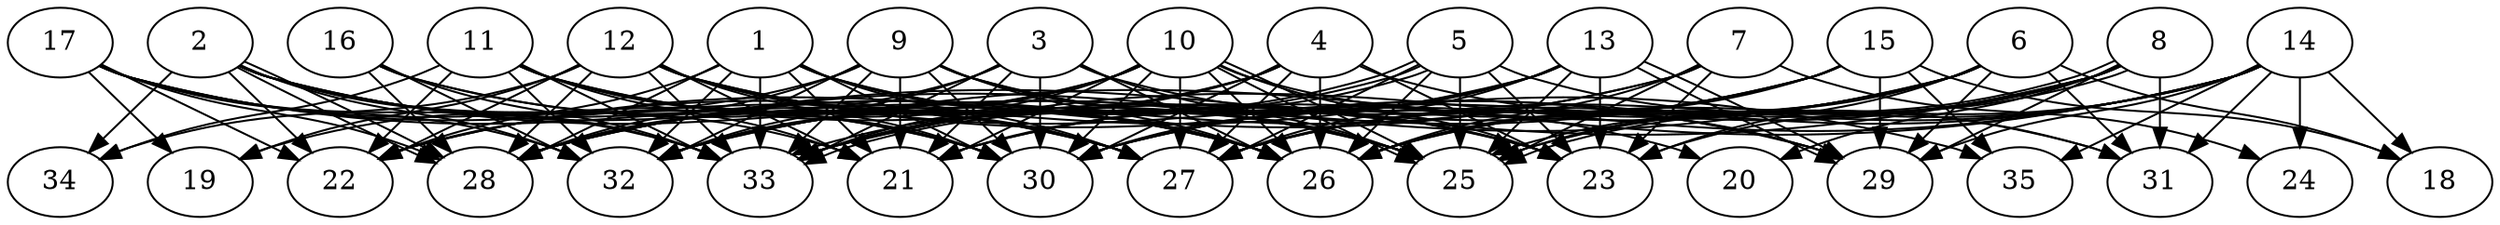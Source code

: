 // DAG automatically generated by daggen at Thu Oct  3 14:05:36 2019
// ./daggen --dot -n 35 --ccr 0.5 --fat 0.9 --regular 0.5 --density 0.9 --mindata 5242880 --maxdata 52428800 
digraph G {
  1 [size="19789824", alpha="0.16", expect_size="9894912"] 
  1 -> 21 [size ="9894912"]
  1 -> 22 [size ="9894912"]
  1 -> 23 [size ="9894912"]
  1 -> 25 [size ="9894912"]
  1 -> 26 [size ="9894912"]
  1 -> 27 [size ="9894912"]
  1 -> 28 [size ="9894912"]
  1 -> 30 [size ="9894912"]
  1 -> 32 [size ="9894912"]
  1 -> 33 [size ="9894912"]
  2 [size="15083520", alpha="0.10", expect_size="7541760"] 
  2 -> 21 [size ="7541760"]
  2 -> 22 [size ="7541760"]
  2 -> 25 [size ="7541760"]
  2 -> 26 [size ="7541760"]
  2 -> 27 [size ="7541760"]
  2 -> 28 [size ="7541760"]
  2 -> 28 [size ="7541760"]
  2 -> 30 [size ="7541760"]
  2 -> 32 [size ="7541760"]
  2 -> 33 [size ="7541760"]
  2 -> 34 [size ="7541760"]
  3 [size="76929024", alpha="0.13", expect_size="38464512"] 
  3 -> 21 [size ="38464512"]
  3 -> 25 [size ="38464512"]
  3 -> 26 [size ="38464512"]
  3 -> 28 [size ="38464512"]
  3 -> 29 [size ="38464512"]
  3 -> 30 [size ="38464512"]
  3 -> 32 [size ="38464512"]
  3 -> 33 [size ="38464512"]
  4 [size="41068544", alpha="0.06", expect_size="20534272"] 
  4 -> 23 [size ="20534272"]
  4 -> 26 [size ="20534272"]
  4 -> 27 [size ="20534272"]
  4 -> 28 [size ="20534272"]
  4 -> 30 [size ="20534272"]
  4 -> 31 [size ="20534272"]
  4 -> 32 [size ="20534272"]
  4 -> 33 [size ="20534272"]
  5 [size="75216896", alpha="0.20", expect_size="37608448"] 
  5 -> 23 [size ="37608448"]
  5 -> 25 [size ="37608448"]
  5 -> 26 [size ="37608448"]
  5 -> 27 [size ="37608448"]
  5 -> 31 [size ="37608448"]
  5 -> 32 [size ="37608448"]
  5 -> 33 [size ="37608448"]
  5 -> 33 [size ="37608448"]
  6 [size="57839616", alpha="0.08", expect_size="28919808"] 
  6 -> 18 [size ="28919808"]
  6 -> 21 [size ="28919808"]
  6 -> 23 [size ="28919808"]
  6 -> 25 [size ="28919808"]
  6 -> 26 [size ="28919808"]
  6 -> 27 [size ="28919808"]
  6 -> 28 [size ="28919808"]
  6 -> 29 [size ="28919808"]
  6 -> 30 [size ="28919808"]
  6 -> 31 [size ="28919808"]
  7 [size="17197056", alpha="0.14", expect_size="8598528"] 
  7 -> 22 [size ="8598528"]
  7 -> 23 [size ="8598528"]
  7 -> 24 [size ="8598528"]
  7 -> 25 [size ="8598528"]
  7 -> 26 [size ="8598528"]
  7 -> 28 [size ="8598528"]
  8 [size="50626560", alpha="0.03", expect_size="25313280"] 
  8 -> 20 [size ="25313280"]
  8 -> 23 [size ="25313280"]
  8 -> 25 [size ="25313280"]
  8 -> 25 [size ="25313280"]
  8 -> 26 [size ="25313280"]
  8 -> 27 [size ="25313280"]
  8 -> 28 [size ="25313280"]
  8 -> 29 [size ="25313280"]
  8 -> 30 [size ="25313280"]
  8 -> 31 [size ="25313280"]
  9 [size="77527040", alpha="0.19", expect_size="38763520"] 
  9 -> 19 [size ="38763520"]
  9 -> 20 [size ="38763520"]
  9 -> 21 [size ="38763520"]
  9 -> 23 [size ="38763520"]
  9 -> 25 [size ="38763520"]
  9 -> 26 [size ="38763520"]
  9 -> 28 [size ="38763520"]
  9 -> 30 [size ="38763520"]
  9 -> 32 [size ="38763520"]
  9 -> 33 [size ="38763520"]
  10 [size="104441856", alpha="0.03", expect_size="52220928"] 
  10 -> 21 [size ="52220928"]
  10 -> 22 [size ="52220928"]
  10 -> 23 [size ="52220928"]
  10 -> 25 [size ="52220928"]
  10 -> 25 [size ="52220928"]
  10 -> 26 [size ="52220928"]
  10 -> 27 [size ="52220928"]
  10 -> 28 [size ="52220928"]
  10 -> 29 [size ="52220928"]
  10 -> 30 [size ="52220928"]
  10 -> 32 [size ="52220928"]
  10 -> 33 [size ="52220928"]
  11 [size="74584064", alpha="0.15", expect_size="37292032"] 
  11 -> 21 [size ="37292032"]
  11 -> 22 [size ="37292032"]
  11 -> 23 [size ="37292032"]
  11 -> 25 [size ="37292032"]
  11 -> 27 [size ="37292032"]
  11 -> 30 [size ="37292032"]
  11 -> 32 [size ="37292032"]
  11 -> 33 [size ="37292032"]
  11 -> 34 [size ="37292032"]
  12 [size="55369728", alpha="0.18", expect_size="27684864"] 
  12 -> 19 [size ="27684864"]
  12 -> 21 [size ="27684864"]
  12 -> 22 [size ="27684864"]
  12 -> 25 [size ="27684864"]
  12 -> 27 [size ="27684864"]
  12 -> 28 [size ="27684864"]
  12 -> 29 [size ="27684864"]
  12 -> 30 [size ="27684864"]
  12 -> 33 [size ="27684864"]
  12 -> 34 [size ="27684864"]
  12 -> 35 [size ="27684864"]
  13 [size="102072320", alpha="0.02", expect_size="51036160"] 
  13 -> 21 [size ="51036160"]
  13 -> 22 [size ="51036160"]
  13 -> 23 [size ="51036160"]
  13 -> 25 [size ="51036160"]
  13 -> 27 [size ="51036160"]
  13 -> 29 [size ="51036160"]
  13 -> 29 [size ="51036160"]
  13 -> 30 [size ="51036160"]
  13 -> 33 [size ="51036160"]
  14 [size="67291136", alpha="0.04", expect_size="33645568"] 
  14 -> 18 [size ="33645568"]
  14 -> 24 [size ="33645568"]
  14 -> 25 [size ="33645568"]
  14 -> 26 [size ="33645568"]
  14 -> 27 [size ="33645568"]
  14 -> 29 [size ="33645568"]
  14 -> 30 [size ="33645568"]
  14 -> 31 [size ="33645568"]
  14 -> 32 [size ="33645568"]
  14 -> 33 [size ="33645568"]
  14 -> 35 [size ="33645568"]
  15 [size="95864832", alpha="0.04", expect_size="47932416"] 
  15 -> 18 [size ="47932416"]
  15 -> 21 [size ="47932416"]
  15 -> 26 [size ="47932416"]
  15 -> 27 [size ="47932416"]
  15 -> 29 [size ="47932416"]
  15 -> 32 [size ="47932416"]
  15 -> 33 [size ="47932416"]
  15 -> 35 [size ="47932416"]
  16 [size="94447616", alpha="0.09", expect_size="47223808"] 
  16 -> 26 [size ="47223808"]
  16 -> 27 [size ="47223808"]
  16 -> 28 [size ="47223808"]
  16 -> 32 [size ="47223808"]
  16 -> 33 [size ="47223808"]
  17 [size="39903232", alpha="0.01", expect_size="19951616"] 
  17 -> 19 [size ="19951616"]
  17 -> 22 [size ="19951616"]
  17 -> 26 [size ="19951616"]
  17 -> 27 [size ="19951616"]
  17 -> 28 [size ="19951616"]
  17 -> 30 [size ="19951616"]
  17 -> 32 [size ="19951616"]
  17 -> 33 [size ="19951616"]
  18 [size="104251392", alpha="0.06", expect_size="52125696"] 
  19 [size="24242176", alpha="0.17", expect_size="12121088"] 
  20 [size="17475584", alpha="0.16", expect_size="8737792"] 
  21 [size="33034240", alpha="0.17", expect_size="16517120"] 
  22 [size="104030208", alpha="0.20", expect_size="52015104"] 
  23 [size="93411328", alpha="0.16", expect_size="46705664"] 
  24 [size="100777984", alpha="0.19", expect_size="50388992"] 
  25 [size="25120768", alpha="0.16", expect_size="12560384"] 
  26 [size="42092544", alpha="0.02", expect_size="21046272"] 
  27 [size="84889600", alpha="0.10", expect_size="42444800"] 
  28 [size="90992640", alpha="0.07", expect_size="45496320"] 
  29 [size="26159104", alpha="0.18", expect_size="13079552"] 
  30 [size="10551296", alpha="0.08", expect_size="5275648"] 
  31 [size="86362112", alpha="0.13", expect_size="43181056"] 
  32 [size="74149888", alpha="0.06", expect_size="37074944"] 
  33 [size="72888320", alpha="0.20", expect_size="36444160"] 
  34 [size="54646784", alpha="0.05", expect_size="27323392"] 
  35 [size="50008064", alpha="0.08", expect_size="25004032"] 
}
